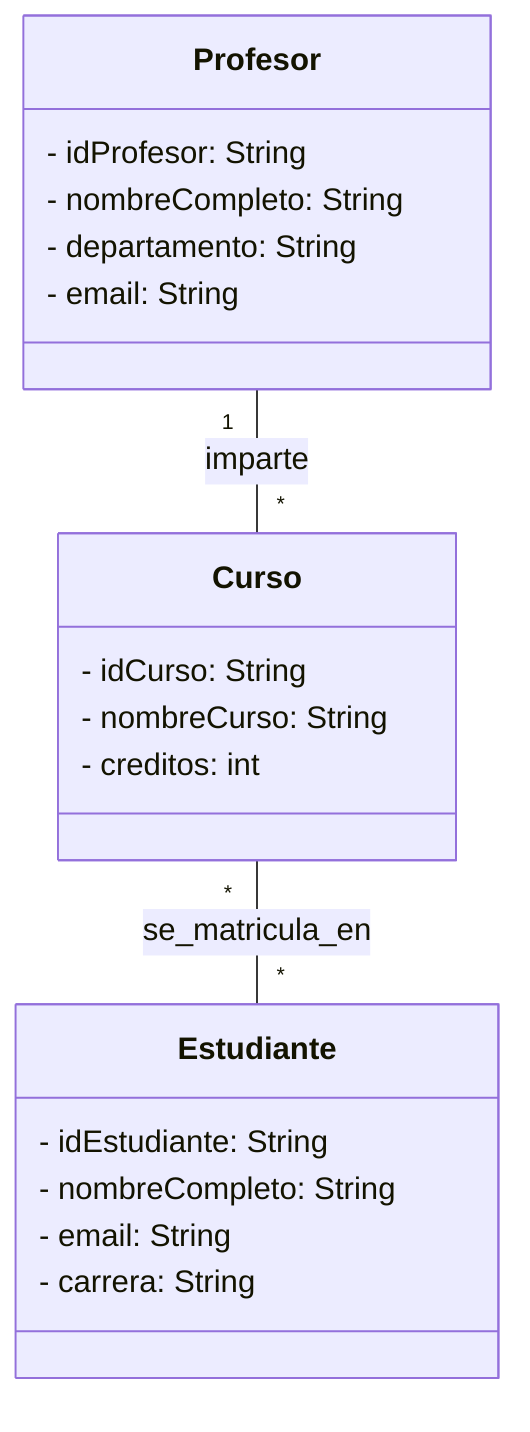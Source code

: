 classDiagram
   

    class Estudiante {
        - idEstudiante: String
        - nombreCompleto: String
        - email: String
        - carrera: String
    }
    
    class Curso {
        - idCurso: String
        - nombreCurso: String
        - creditos: int
    }
    
    class Profesor {
        - idProfesor: String
        - nombreCompleto: String
        - departamento: String
        - email: String
    }
    
    %%relaciones
    Profesor "1" -- "*" Curso : imparte
    Curso "*" -- "*" Estudiante : se_matricula_en